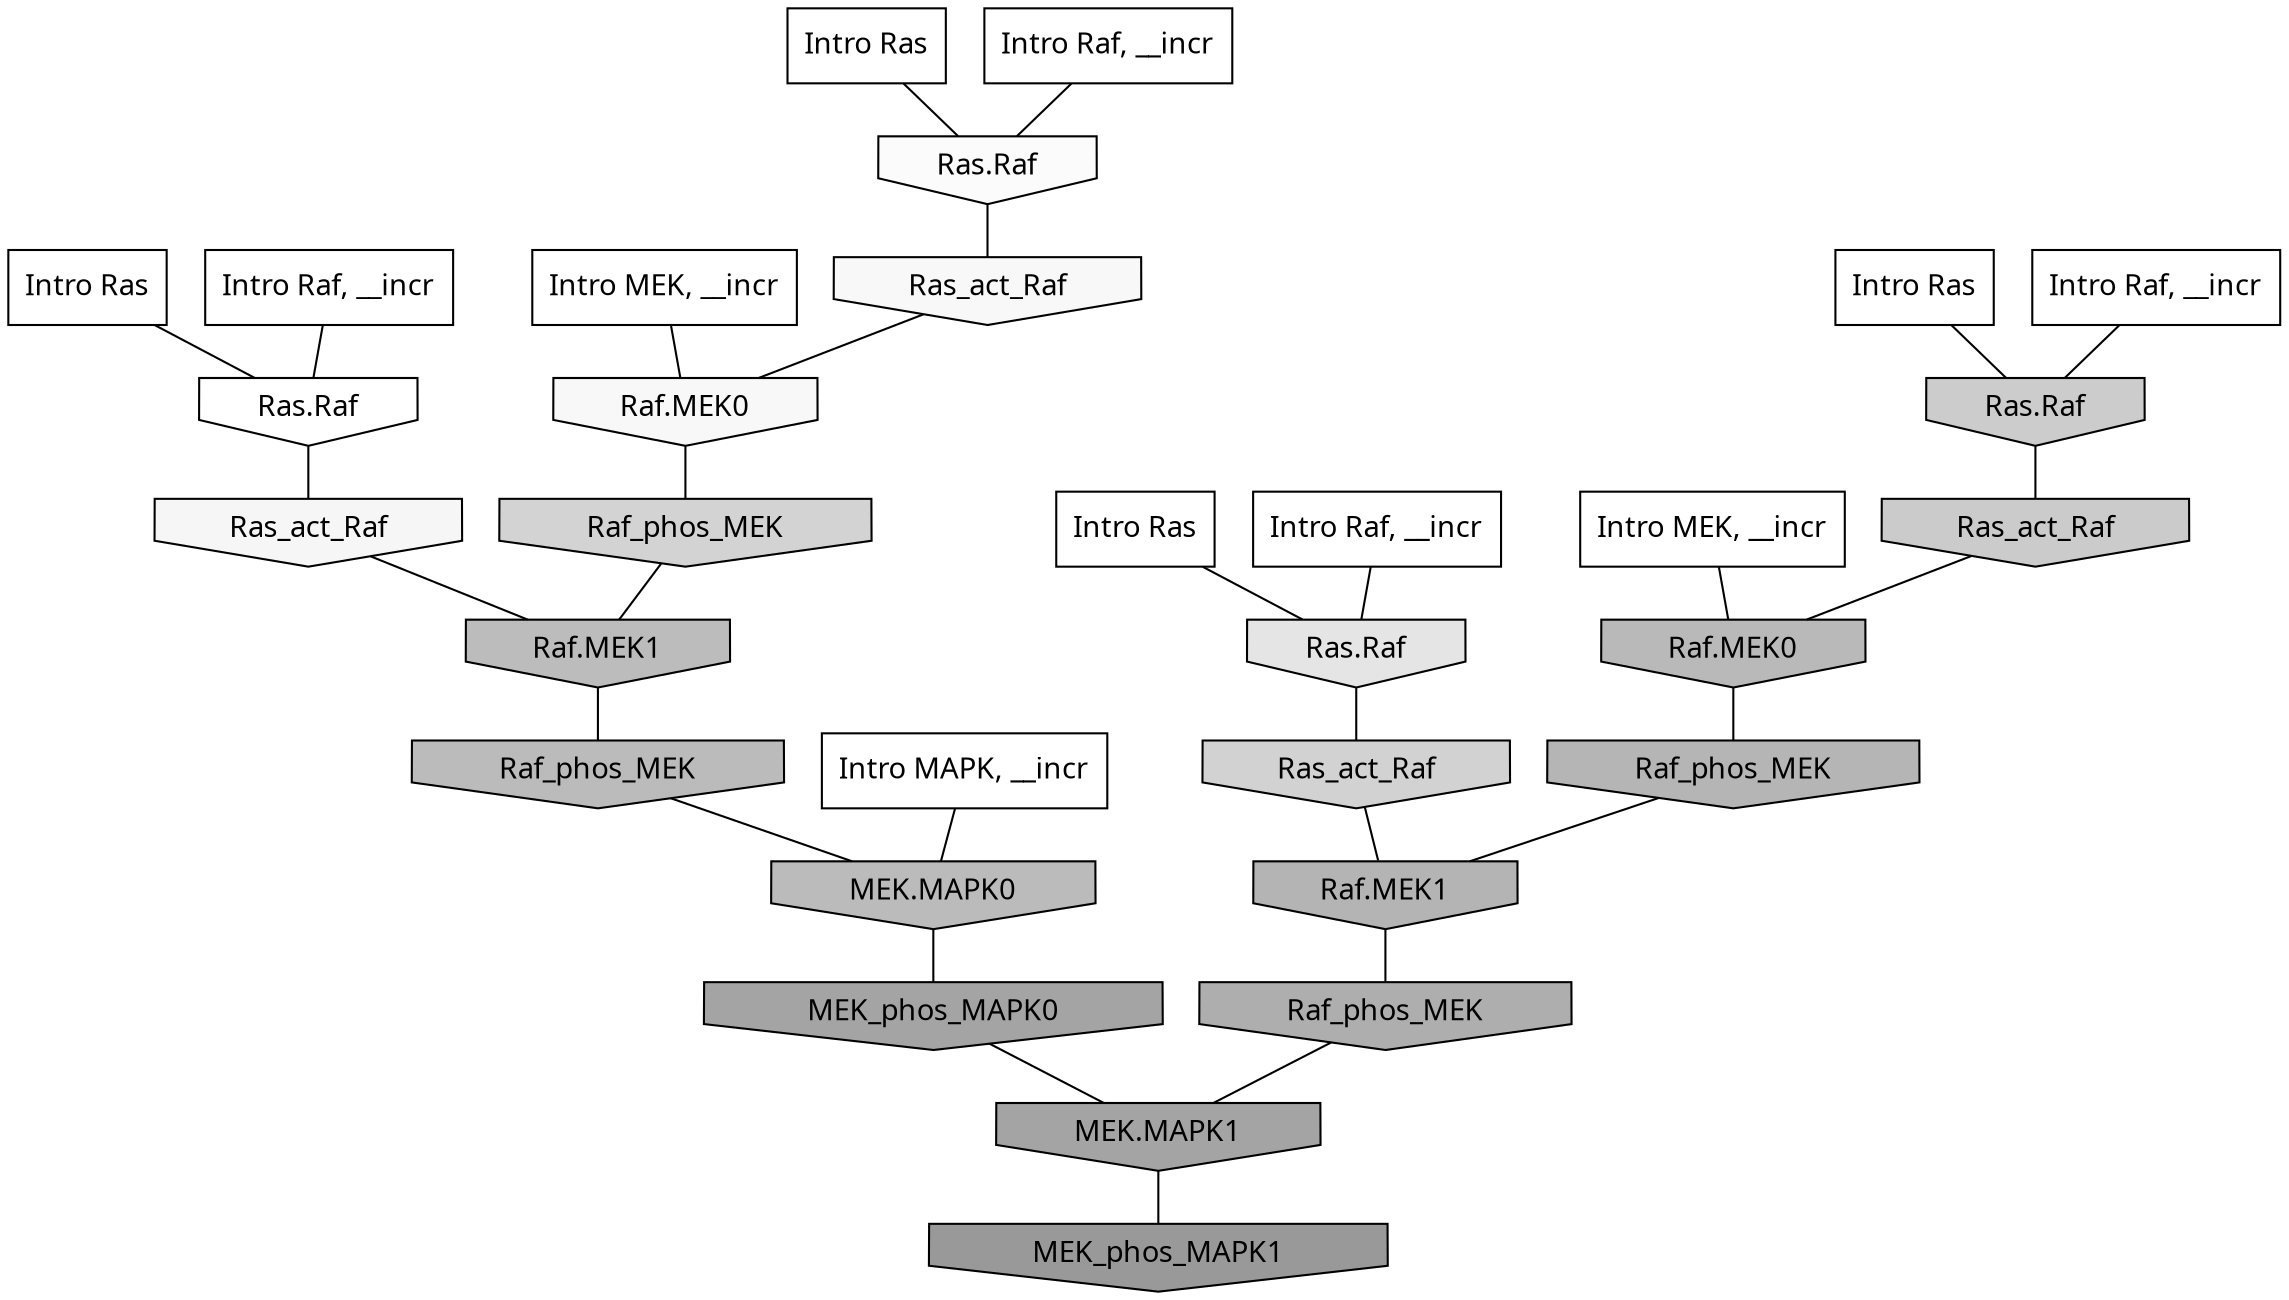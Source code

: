 digraph G{
  rankdir="TB";
  ranksep=0.30;
  node [fontname="CMU Serif"];
  edge [fontname="CMU Serif"];
  
  7 [label="Intro Ras", shape=rectangle, style=filled, fillcolor="0.000 0.000 1.000"]
  
  9 [label="Intro Ras", shape=rectangle, style=filled, fillcolor="0.000 0.000 1.000"]
  
  15 [label="Intro Ras", shape=rectangle, style=filled, fillcolor="0.000 0.000 1.000"]
  
  16 [label="Intro Ras", shape=rectangle, style=filled, fillcolor="0.000 0.000 1.000"]
  
  423 [label="Intro Raf, __incr", shape=rectangle, style=filled, fillcolor="0.000 0.000 1.000"]
  
  537 [label="Intro Raf, __incr", shape=rectangle, style=filled, fillcolor="0.000 0.000 1.000"]
  
  606 [label="Intro Raf, __incr", shape=rectangle, style=filled, fillcolor="0.000 0.000 1.000"]
  
  680 [label="Intro Raf, __incr", shape=rectangle, style=filled, fillcolor="0.000 0.000 1.000"]
  
  1662 [label="Intro MEK, __incr", shape=rectangle, style=filled, fillcolor="0.000 0.000 1.000"]
  
  1837 [label="Intro MEK, __incr", shape=rectangle, style=filled, fillcolor="0.000 0.000 1.000"]
  
  2818 [label="Intro MAPK, __incr", shape=rectangle, style=filled, fillcolor="0.000 0.000 1.000"]
  
  3213 [label="Ras.Raf", shape=invhouse, style=filled, fillcolor="0.000 0.000 1.000"]
  
  3439 [label="Ras.Raf", shape=invhouse, style=filled, fillcolor="0.000 0.000 0.982"]
  
  3528 [label="Ras_act_Raf", shape=invhouse, style=filled, fillcolor="0.000 0.000 0.972"]
  
  3531 [label="Raf.MEK0", shape=invhouse, style=filled, fillcolor="0.000 0.000 0.972"]
  
  3613 [label="Ras_act_Raf", shape=invhouse, style=filled, fillcolor="0.000 0.000 0.964"]
  
  4790 [label="Ras.Raf", shape=invhouse, style=filled, fillcolor="0.000 0.000 0.898"]
  
  6441 [label="Raf_phos_MEK", shape=invhouse, style=filled, fillcolor="0.000 0.000 0.826"]
  
  6547 [label="Ras_act_Raf", shape=invhouse, style=filled, fillcolor="0.000 0.000 0.823"]
  
  7364 [label="Ras.Raf", shape=invhouse, style=filled, fillcolor="0.000 0.000 0.800"]
  
  7514 [label="Ras_act_Raf", shape=invhouse, style=filled, fillcolor="0.000 0.000 0.796"]
  
  10300 [label="Raf.MEK1", shape=invhouse, style=filled, fillcolor="0.000 0.000 0.736"]
  
  10500 [label="Raf_phos_MEK", shape=invhouse, style=filled, fillcolor="0.000 0.000 0.733"]
  
  10503 [label="MEK.MAPK0", shape=invhouse, style=filled, fillcolor="0.000 0.000 0.733"]
  
  11064 [label="Raf.MEK0", shape=invhouse, style=filled, fillcolor="0.000 0.000 0.723"]
  
  12019 [label="Raf_phos_MEK", shape=invhouse, style=filled, fillcolor="0.000 0.000 0.710"]
  
  12242 [label="Raf.MEK1", shape=invhouse, style=filled, fillcolor="0.000 0.000 0.707"]
  
  14274 [label="Raf_phos_MEK", shape=invhouse, style=filled, fillcolor="0.000 0.000 0.682"]
  
  16862 [label="MEK_phos_MAPK0", shape=invhouse, style=filled, fillcolor="0.000 0.000 0.642"]
  
  16863 [label="MEK.MAPK1", shape=invhouse, style=filled, fillcolor="0.000 0.000 0.642"]
  
  18332 [label="MEK_phos_MAPK1", shape=invhouse, style=filled, fillcolor="0.000 0.000 0.600"]
  
  
  16863 -> 18332 [dir=none, color="0.000 0.000 0.000"] 
  16862 -> 16863 [dir=none, color="0.000 0.000 0.000"] 
  14274 -> 16863 [dir=none, color="0.000 0.000 0.000"] 
  12242 -> 14274 [dir=none, color="0.000 0.000 0.000"] 
  12019 -> 12242 [dir=none, color="0.000 0.000 0.000"] 
  11064 -> 12019 [dir=none, color="0.000 0.000 0.000"] 
  10503 -> 16862 [dir=none, color="0.000 0.000 0.000"] 
  10500 -> 10503 [dir=none, color="0.000 0.000 0.000"] 
  10300 -> 10500 [dir=none, color="0.000 0.000 0.000"] 
  7514 -> 11064 [dir=none, color="0.000 0.000 0.000"] 
  7364 -> 7514 [dir=none, color="0.000 0.000 0.000"] 
  6547 -> 12242 [dir=none, color="0.000 0.000 0.000"] 
  6441 -> 10300 [dir=none, color="0.000 0.000 0.000"] 
  4790 -> 6547 [dir=none, color="0.000 0.000 0.000"] 
  3613 -> 10300 [dir=none, color="0.000 0.000 0.000"] 
  3531 -> 6441 [dir=none, color="0.000 0.000 0.000"] 
  3528 -> 3531 [dir=none, color="0.000 0.000 0.000"] 
  3439 -> 3528 [dir=none, color="0.000 0.000 0.000"] 
  3213 -> 3613 [dir=none, color="0.000 0.000 0.000"] 
  2818 -> 10503 [dir=none, color="0.000 0.000 0.000"] 
  1837 -> 3531 [dir=none, color="0.000 0.000 0.000"] 
  1662 -> 11064 [dir=none, color="0.000 0.000 0.000"] 
  680 -> 3213 [dir=none, color="0.000 0.000 0.000"] 
  606 -> 4790 [dir=none, color="0.000 0.000 0.000"] 
  537 -> 3439 [dir=none, color="0.000 0.000 0.000"] 
  423 -> 7364 [dir=none, color="0.000 0.000 0.000"] 
  16 -> 3439 [dir=none, color="0.000 0.000 0.000"] 
  15 -> 7364 [dir=none, color="0.000 0.000 0.000"] 
  9 -> 4790 [dir=none, color="0.000 0.000 0.000"] 
  7 -> 3213 [dir=none, color="0.000 0.000 0.000"] 
  
  }
